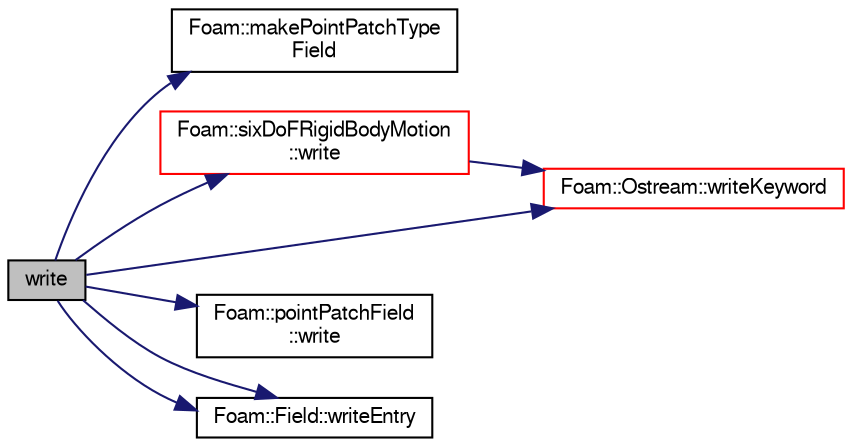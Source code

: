 digraph "write"
{
  bgcolor="transparent";
  edge [fontname="FreeSans",fontsize="10",labelfontname="FreeSans",labelfontsize="10"];
  node [fontname="FreeSans",fontsize="10",shape=record];
  rankdir="LR";
  Node1065 [label="write",height=0.2,width=0.4,color="black", fillcolor="grey75", style="filled", fontcolor="black"];
  Node1065 -> Node1066 [color="midnightblue",fontsize="10",style="solid",fontname="FreeSans"];
  Node1066 [label="Foam::makePointPatchType\lField",height=0.2,width=0.4,color="black",URL="$a21124.html#a0f203d1b2afeb748ca75896bf3597dbe"];
  Node1065 -> Node1067 [color="midnightblue",fontsize="10",style="solid",fontname="FreeSans"];
  Node1067 [label="Foam::sixDoFRigidBodyMotion\l::write",height=0.2,width=0.4,color="red",URL="$a29530.html#a293fdfec8bdfbd5c3913ab4c9f3454ff",tooltip="Write. "];
  Node1067 -> Node1112 [color="midnightblue",fontsize="10",style="solid",fontname="FreeSans"];
  Node1112 [label="Foam::Ostream::writeKeyword",height=0.2,width=0.4,color="red",URL="$a26238.html#a3c58b2bb9174ea3c4a5fa58095d1290e",tooltip="Write the keyword followed by an appropriate indentation. "];
  Node1065 -> Node1124 [color="midnightblue",fontsize="10",style="solid",fontname="FreeSans"];
  Node1124 [label="Foam::pointPatchField\l::write",height=0.2,width=0.4,color="black",URL="$a22946.html#a293fdfec8bdfbd5c3913ab4c9f3454ff",tooltip="Write. "];
  Node1065 -> Node1125 [color="midnightblue",fontsize="10",style="solid",fontname="FreeSans"];
  Node1125 [label="Foam::Field::writeEntry",height=0.2,width=0.4,color="black",URL="$a26466.html#a7c03447f7f0471351fe57a41b62c8686",tooltip="Write the field as a dictionary entry. "];
  Node1065 -> Node1125 [color="midnightblue",fontsize="10",style="solid",fontname="FreeSans"];
  Node1065 -> Node1112 [color="midnightblue",fontsize="10",style="solid",fontname="FreeSans"];
}
